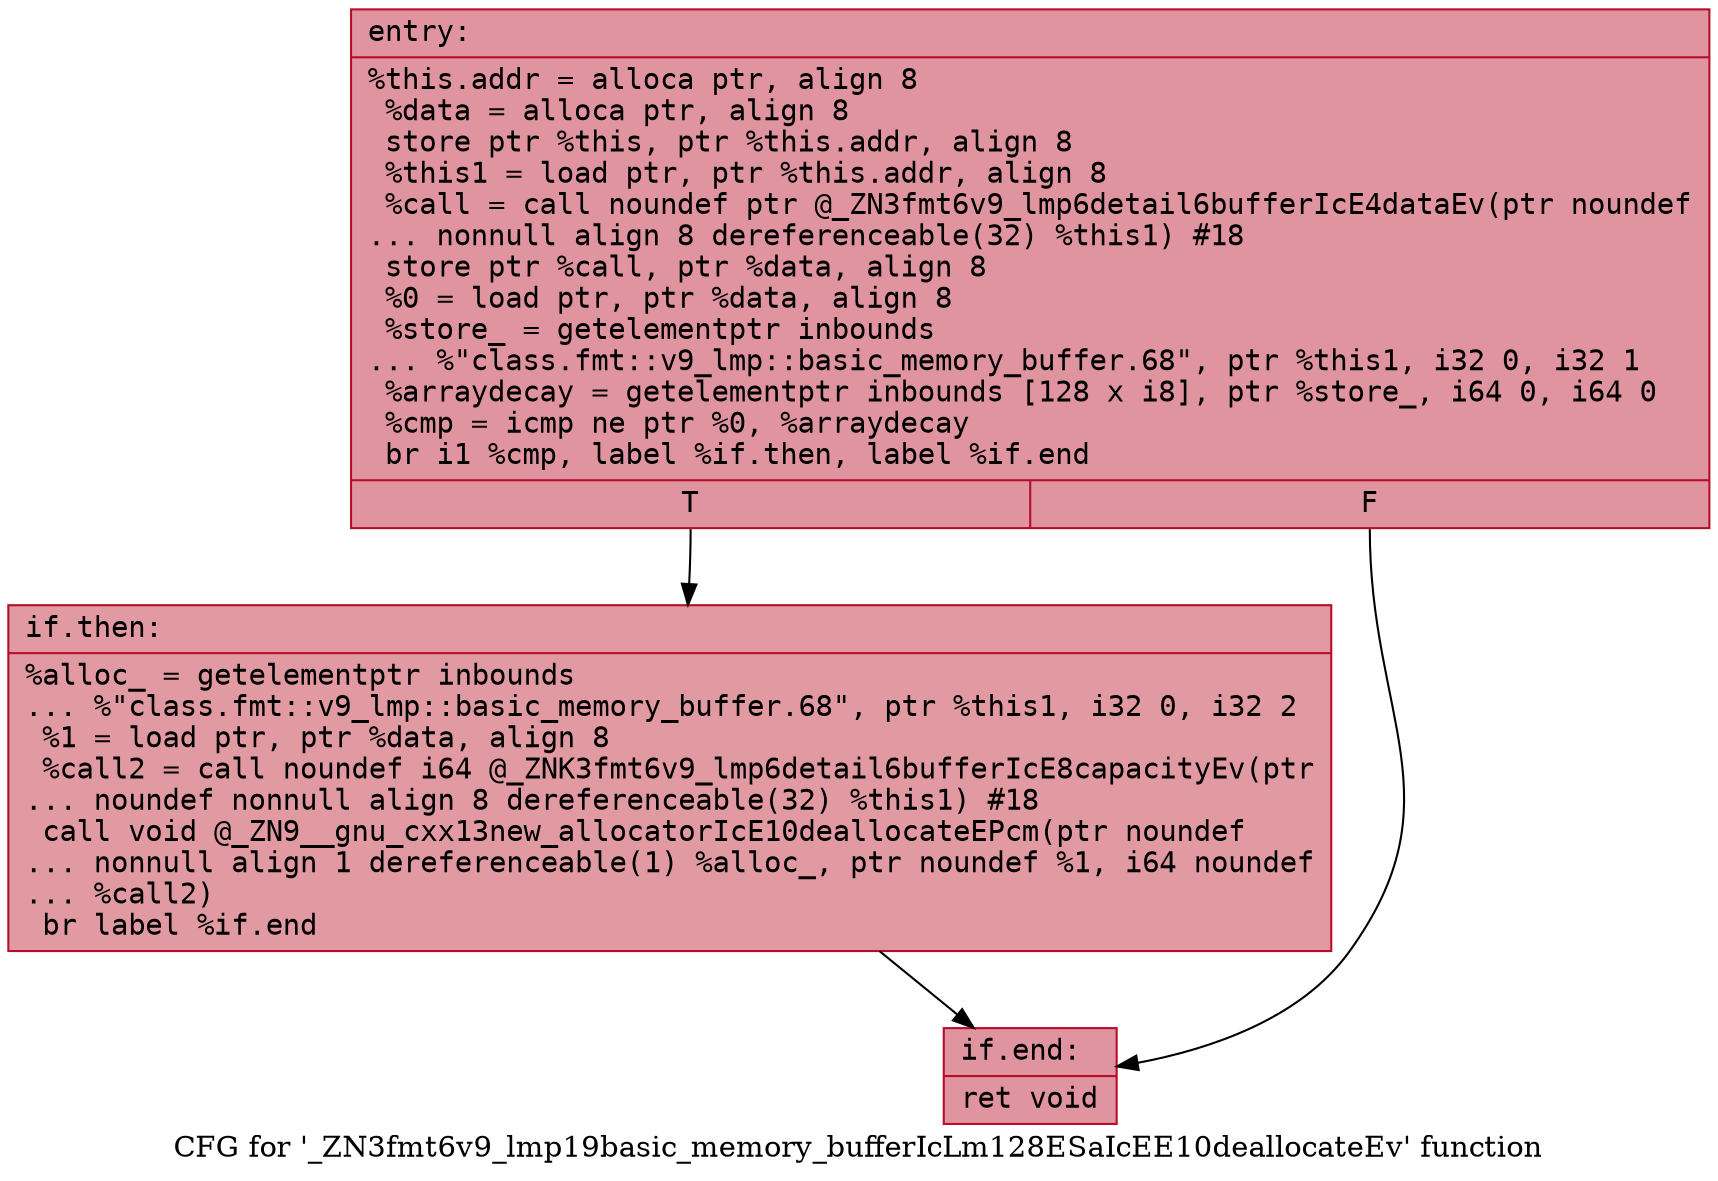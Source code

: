 digraph "CFG for '_ZN3fmt6v9_lmp19basic_memory_bufferIcLm128ESaIcEE10deallocateEv' function" {
	label="CFG for '_ZN3fmt6v9_lmp19basic_memory_bufferIcLm128ESaIcEE10deallocateEv' function";

	Node0x5584169cee50 [shape=record,color="#b70d28ff", style=filled, fillcolor="#b70d2870" fontname="Courier",label="{entry:\l|  %this.addr = alloca ptr, align 8\l  %data = alloca ptr, align 8\l  store ptr %this, ptr %this.addr, align 8\l  %this1 = load ptr, ptr %this.addr, align 8\l  %call = call noundef ptr @_ZN3fmt6v9_lmp6detail6bufferIcE4dataEv(ptr noundef\l... nonnull align 8 dereferenceable(32) %this1) #18\l  store ptr %call, ptr %data, align 8\l  %0 = load ptr, ptr %data, align 8\l  %store_ = getelementptr inbounds\l... %\"class.fmt::v9_lmp::basic_memory_buffer.68\", ptr %this1, i32 0, i32 1\l  %arraydecay = getelementptr inbounds [128 x i8], ptr %store_, i64 0, i64 0\l  %cmp = icmp ne ptr %0, %arraydecay\l  br i1 %cmp, label %if.then, label %if.end\l|{<s0>T|<s1>F}}"];
	Node0x5584169cee50:s0 -> Node0x5584169c7b60[tooltip="entry -> if.then\nProbability 62.50%" ];
	Node0x5584169cee50:s1 -> Node0x5584169cf620[tooltip="entry -> if.end\nProbability 37.50%" ];
	Node0x5584169c7b60 [shape=record,color="#b70d28ff", style=filled, fillcolor="#bb1b2c70" fontname="Courier",label="{if.then:\l|  %alloc_ = getelementptr inbounds\l... %\"class.fmt::v9_lmp::basic_memory_buffer.68\", ptr %this1, i32 0, i32 2\l  %1 = load ptr, ptr %data, align 8\l  %call2 = call noundef i64 @_ZNK3fmt6v9_lmp6detail6bufferIcE8capacityEv(ptr\l... noundef nonnull align 8 dereferenceable(32) %this1) #18\l  call void @_ZN9__gnu_cxx13new_allocatorIcE10deallocateEPcm(ptr noundef\l... nonnull align 1 dereferenceable(1) %alloc_, ptr noundef %1, i64 noundef\l... %call2)\l  br label %if.end\l}"];
	Node0x5584169c7b60 -> Node0x5584169cf620[tooltip="if.then -> if.end\nProbability 100.00%" ];
	Node0x5584169cf620 [shape=record,color="#b70d28ff", style=filled, fillcolor="#b70d2870" fontname="Courier",label="{if.end:\l|  ret void\l}"];
}
